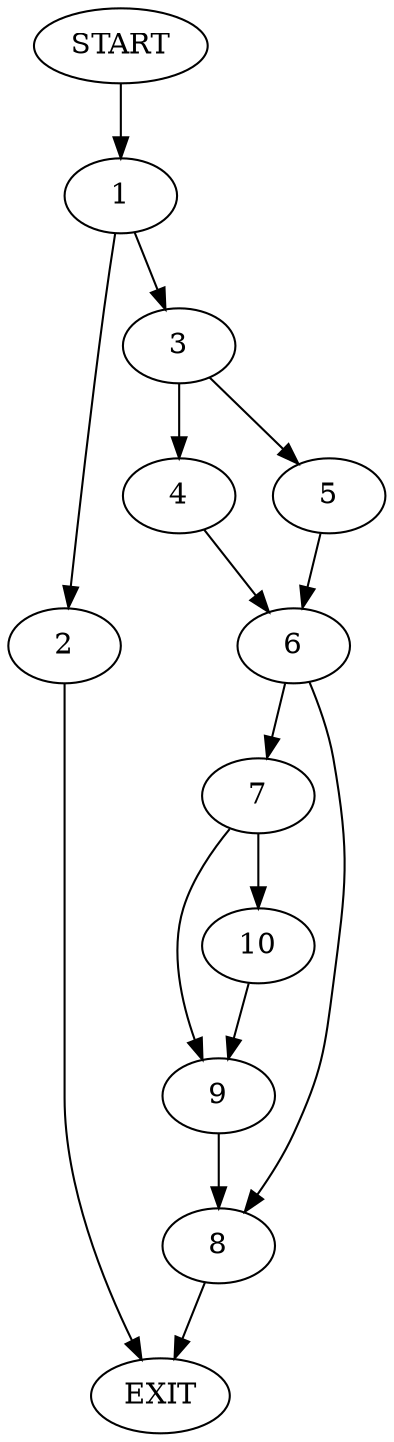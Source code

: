 digraph {
0 [label="START"]
11 [label="EXIT"]
0 -> 1
1 -> 2
1 -> 3
2 -> 11
3 -> 4
3 -> 5
5 -> 6
4 -> 6
6 -> 7
6 -> 8
8 -> 11
7 -> 9
7 -> 10
9 -> 8
10 -> 9
}
